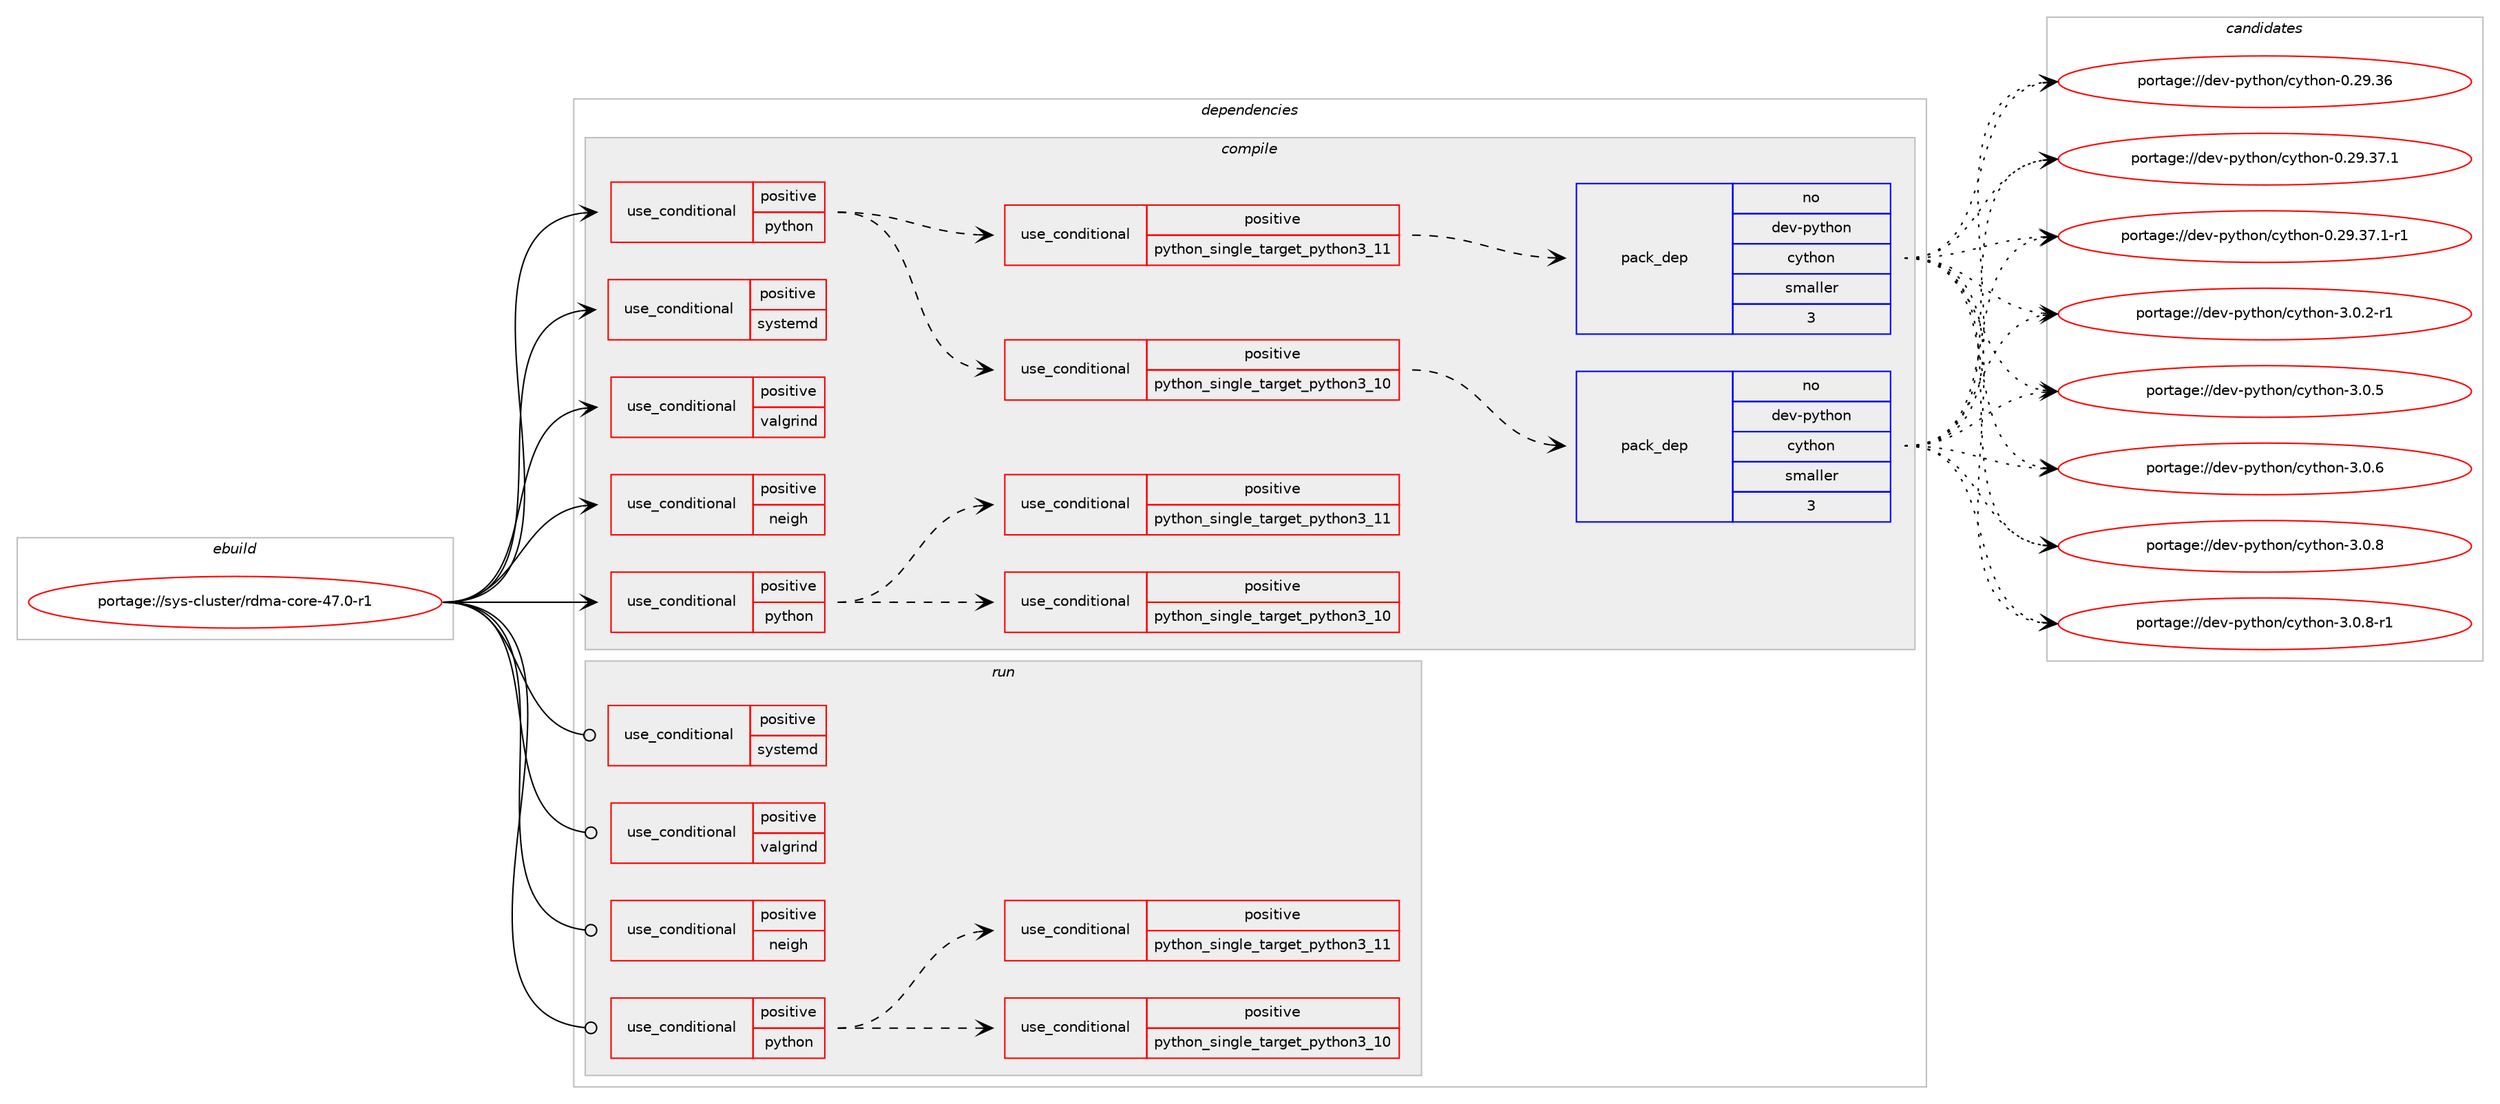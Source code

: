 digraph prolog {

# *************
# Graph options
# *************

newrank=true;
concentrate=true;
compound=true;
graph [rankdir=LR,fontname=Helvetica,fontsize=10,ranksep=1.5];#, ranksep=2.5, nodesep=0.2];
edge  [arrowhead=vee];
node  [fontname=Helvetica,fontsize=10];

# **********
# The ebuild
# **********

subgraph cluster_leftcol {
color=gray;
rank=same;
label=<<i>ebuild</i>>;
id [label="portage://sys-cluster/rdma-core-47.0-r1", color=red, width=4, href="../sys-cluster/rdma-core-47.0-r1.svg"];
}

# ****************
# The dependencies
# ****************

subgraph cluster_midcol {
color=gray;
label=<<i>dependencies</i>>;
subgraph cluster_compile {
fillcolor="#eeeeee";
style=filled;
label=<<i>compile</i>>;
subgraph cond10811 {
dependency15251 [label=<<TABLE BORDER="0" CELLBORDER="1" CELLSPACING="0" CELLPADDING="4"><TR><TD ROWSPAN="3" CELLPADDING="10">use_conditional</TD></TR><TR><TD>positive</TD></TR><TR><TD>neigh</TD></TR></TABLE>>, shape=none, color=red];
# *** BEGIN UNKNOWN DEPENDENCY TYPE (TODO) ***
# dependency15251 -> package_dependency(portage://sys-cluster/rdma-core-47.0-r1,install,no,dev-libs,libnl,none,[,,],[slot(3)],[])
# *** END UNKNOWN DEPENDENCY TYPE (TODO) ***

}
id:e -> dependency15251:w [weight=20,style="solid",arrowhead="vee"];
subgraph cond10812 {
dependency15252 [label=<<TABLE BORDER="0" CELLBORDER="1" CELLSPACING="0" CELLPADDING="4"><TR><TD ROWSPAN="3" CELLPADDING="10">use_conditional</TD></TR><TR><TD>positive</TD></TR><TR><TD>python</TD></TR></TABLE>>, shape=none, color=red];
subgraph cond10813 {
dependency15253 [label=<<TABLE BORDER="0" CELLBORDER="1" CELLSPACING="0" CELLPADDING="4"><TR><TD ROWSPAN="3" CELLPADDING="10">use_conditional</TD></TR><TR><TD>positive</TD></TR><TR><TD>python_single_target_python3_10</TD></TR></TABLE>>, shape=none, color=red];
# *** BEGIN UNKNOWN DEPENDENCY TYPE (TODO) ***
# dependency15253 -> package_dependency(portage://sys-cluster/rdma-core-47.0-r1,install,no,dev-lang,python,none,[,,],[slot(3.10)],[])
# *** END UNKNOWN DEPENDENCY TYPE (TODO) ***

}
dependency15252:e -> dependency15253:w [weight=20,style="dashed",arrowhead="vee"];
subgraph cond10814 {
dependency15254 [label=<<TABLE BORDER="0" CELLBORDER="1" CELLSPACING="0" CELLPADDING="4"><TR><TD ROWSPAN="3" CELLPADDING="10">use_conditional</TD></TR><TR><TD>positive</TD></TR><TR><TD>python_single_target_python3_11</TD></TR></TABLE>>, shape=none, color=red];
# *** BEGIN UNKNOWN DEPENDENCY TYPE (TODO) ***
# dependency15254 -> package_dependency(portage://sys-cluster/rdma-core-47.0-r1,install,no,dev-lang,python,none,[,,],[slot(3.11)],[])
# *** END UNKNOWN DEPENDENCY TYPE (TODO) ***

}
dependency15252:e -> dependency15254:w [weight=20,style="dashed",arrowhead="vee"];
}
id:e -> dependency15252:w [weight=20,style="solid",arrowhead="vee"];
subgraph cond10815 {
dependency15255 [label=<<TABLE BORDER="0" CELLBORDER="1" CELLSPACING="0" CELLPADDING="4"><TR><TD ROWSPAN="3" CELLPADDING="10">use_conditional</TD></TR><TR><TD>positive</TD></TR><TR><TD>python</TD></TR></TABLE>>, shape=none, color=red];
subgraph cond10816 {
dependency15256 [label=<<TABLE BORDER="0" CELLBORDER="1" CELLSPACING="0" CELLPADDING="4"><TR><TD ROWSPAN="3" CELLPADDING="10">use_conditional</TD></TR><TR><TD>positive</TD></TR><TR><TD>python_single_target_python3_10</TD></TR></TABLE>>, shape=none, color=red];
subgraph pack4294 {
dependency15257 [label=<<TABLE BORDER="0" CELLBORDER="1" CELLSPACING="0" CELLPADDING="4" WIDTH="220"><TR><TD ROWSPAN="6" CELLPADDING="30">pack_dep</TD></TR><TR><TD WIDTH="110">no</TD></TR><TR><TD>dev-python</TD></TR><TR><TD>cython</TD></TR><TR><TD>smaller</TD></TR><TR><TD>3</TD></TR></TABLE>>, shape=none, color=blue];
}
dependency15256:e -> dependency15257:w [weight=20,style="dashed",arrowhead="vee"];
}
dependency15255:e -> dependency15256:w [weight=20,style="dashed",arrowhead="vee"];
subgraph cond10817 {
dependency15258 [label=<<TABLE BORDER="0" CELLBORDER="1" CELLSPACING="0" CELLPADDING="4"><TR><TD ROWSPAN="3" CELLPADDING="10">use_conditional</TD></TR><TR><TD>positive</TD></TR><TR><TD>python_single_target_python3_11</TD></TR></TABLE>>, shape=none, color=red];
subgraph pack4295 {
dependency15259 [label=<<TABLE BORDER="0" CELLBORDER="1" CELLSPACING="0" CELLPADDING="4" WIDTH="220"><TR><TD ROWSPAN="6" CELLPADDING="30">pack_dep</TD></TR><TR><TD WIDTH="110">no</TD></TR><TR><TD>dev-python</TD></TR><TR><TD>cython</TD></TR><TR><TD>smaller</TD></TR><TR><TD>3</TD></TR></TABLE>>, shape=none, color=blue];
}
dependency15258:e -> dependency15259:w [weight=20,style="dashed",arrowhead="vee"];
}
dependency15255:e -> dependency15258:w [weight=20,style="dashed",arrowhead="vee"];
}
id:e -> dependency15255:w [weight=20,style="solid",arrowhead="vee"];
subgraph cond10818 {
dependency15260 [label=<<TABLE BORDER="0" CELLBORDER="1" CELLSPACING="0" CELLPADDING="4"><TR><TD ROWSPAN="3" CELLPADDING="10">use_conditional</TD></TR><TR><TD>positive</TD></TR><TR><TD>systemd</TD></TR></TABLE>>, shape=none, color=red];
# *** BEGIN UNKNOWN DEPENDENCY TYPE (TODO) ***
# dependency15260 -> package_dependency(portage://sys-cluster/rdma-core-47.0-r1,install,no,sys-apps,systemd,none,[,,],any_same_slot,[])
# *** END UNKNOWN DEPENDENCY TYPE (TODO) ***

}
id:e -> dependency15260:w [weight=20,style="solid",arrowhead="vee"];
subgraph cond10819 {
dependency15261 [label=<<TABLE BORDER="0" CELLBORDER="1" CELLSPACING="0" CELLPADDING="4"><TR><TD ROWSPAN="3" CELLPADDING="10">use_conditional</TD></TR><TR><TD>positive</TD></TR><TR><TD>valgrind</TD></TR></TABLE>>, shape=none, color=red];
# *** BEGIN UNKNOWN DEPENDENCY TYPE (TODO) ***
# dependency15261 -> package_dependency(portage://sys-cluster/rdma-core-47.0-r1,install,no,dev-debug,valgrind,none,[,,],[],[])
# *** END UNKNOWN DEPENDENCY TYPE (TODO) ***

}
id:e -> dependency15261:w [weight=20,style="solid",arrowhead="vee"];
# *** BEGIN UNKNOWN DEPENDENCY TYPE (TODO) ***
# id -> package_dependency(portage://sys-cluster/rdma-core-47.0-r1,install,no,dev-lang,perl,none,[,,],any_same_slot,[])
# *** END UNKNOWN DEPENDENCY TYPE (TODO) ***

# *** BEGIN UNKNOWN DEPENDENCY TYPE (TODO) ***
# id -> package_dependency(portage://sys-cluster/rdma-core-47.0-r1,install,no,virtual,libudev,none,[,,],any_same_slot,[])
# *** END UNKNOWN DEPENDENCY TYPE (TODO) ***

}
subgraph cluster_compileandrun {
fillcolor="#eeeeee";
style=filled;
label=<<i>compile and run</i>>;
}
subgraph cluster_run {
fillcolor="#eeeeee";
style=filled;
label=<<i>run</i>>;
subgraph cond10820 {
dependency15262 [label=<<TABLE BORDER="0" CELLBORDER="1" CELLSPACING="0" CELLPADDING="4"><TR><TD ROWSPAN="3" CELLPADDING="10">use_conditional</TD></TR><TR><TD>positive</TD></TR><TR><TD>neigh</TD></TR></TABLE>>, shape=none, color=red];
# *** BEGIN UNKNOWN DEPENDENCY TYPE (TODO) ***
# dependency15262 -> package_dependency(portage://sys-cluster/rdma-core-47.0-r1,run,no,dev-libs,libnl,none,[,,],[slot(3)],[])
# *** END UNKNOWN DEPENDENCY TYPE (TODO) ***

}
id:e -> dependency15262:w [weight=20,style="solid",arrowhead="odot"];
subgraph cond10821 {
dependency15263 [label=<<TABLE BORDER="0" CELLBORDER="1" CELLSPACING="0" CELLPADDING="4"><TR><TD ROWSPAN="3" CELLPADDING="10">use_conditional</TD></TR><TR><TD>positive</TD></TR><TR><TD>python</TD></TR></TABLE>>, shape=none, color=red];
subgraph cond10822 {
dependency15264 [label=<<TABLE BORDER="0" CELLBORDER="1" CELLSPACING="0" CELLPADDING="4"><TR><TD ROWSPAN="3" CELLPADDING="10">use_conditional</TD></TR><TR><TD>positive</TD></TR><TR><TD>python_single_target_python3_10</TD></TR></TABLE>>, shape=none, color=red];
# *** BEGIN UNKNOWN DEPENDENCY TYPE (TODO) ***
# dependency15264 -> package_dependency(portage://sys-cluster/rdma-core-47.0-r1,run,no,dev-lang,python,none,[,,],[slot(3.10)],[])
# *** END UNKNOWN DEPENDENCY TYPE (TODO) ***

}
dependency15263:e -> dependency15264:w [weight=20,style="dashed",arrowhead="vee"];
subgraph cond10823 {
dependency15265 [label=<<TABLE BORDER="0" CELLBORDER="1" CELLSPACING="0" CELLPADDING="4"><TR><TD ROWSPAN="3" CELLPADDING="10">use_conditional</TD></TR><TR><TD>positive</TD></TR><TR><TD>python_single_target_python3_11</TD></TR></TABLE>>, shape=none, color=red];
# *** BEGIN UNKNOWN DEPENDENCY TYPE (TODO) ***
# dependency15265 -> package_dependency(portage://sys-cluster/rdma-core-47.0-r1,run,no,dev-lang,python,none,[,,],[slot(3.11)],[])
# *** END UNKNOWN DEPENDENCY TYPE (TODO) ***

}
dependency15263:e -> dependency15265:w [weight=20,style="dashed",arrowhead="vee"];
}
id:e -> dependency15263:w [weight=20,style="solid",arrowhead="odot"];
subgraph cond10824 {
dependency15266 [label=<<TABLE BORDER="0" CELLBORDER="1" CELLSPACING="0" CELLPADDING="4"><TR><TD ROWSPAN="3" CELLPADDING="10">use_conditional</TD></TR><TR><TD>positive</TD></TR><TR><TD>systemd</TD></TR></TABLE>>, shape=none, color=red];
# *** BEGIN UNKNOWN DEPENDENCY TYPE (TODO) ***
# dependency15266 -> package_dependency(portage://sys-cluster/rdma-core-47.0-r1,run,no,sys-apps,systemd,none,[,,],any_same_slot,[])
# *** END UNKNOWN DEPENDENCY TYPE (TODO) ***

}
id:e -> dependency15266:w [weight=20,style="solid",arrowhead="odot"];
subgraph cond10825 {
dependency15267 [label=<<TABLE BORDER="0" CELLBORDER="1" CELLSPACING="0" CELLPADDING="4"><TR><TD ROWSPAN="3" CELLPADDING="10">use_conditional</TD></TR><TR><TD>positive</TD></TR><TR><TD>valgrind</TD></TR></TABLE>>, shape=none, color=red];
# *** BEGIN UNKNOWN DEPENDENCY TYPE (TODO) ***
# dependency15267 -> package_dependency(portage://sys-cluster/rdma-core-47.0-r1,run,no,dev-debug,valgrind,none,[,,],[],[])
# *** END UNKNOWN DEPENDENCY TYPE (TODO) ***

}
id:e -> dependency15267:w [weight=20,style="solid",arrowhead="odot"];
# *** BEGIN UNKNOWN DEPENDENCY TYPE (TODO) ***
# id -> package_dependency(portage://sys-cluster/rdma-core-47.0-r1,run,no,dev-lang,perl,none,[,,],any_same_slot,[])
# *** END UNKNOWN DEPENDENCY TYPE (TODO) ***

# *** BEGIN UNKNOWN DEPENDENCY TYPE (TODO) ***
# id -> package_dependency(portage://sys-cluster/rdma-core-47.0-r1,run,no,virtual,libudev,none,[,,],any_same_slot,[])
# *** END UNKNOWN DEPENDENCY TYPE (TODO) ***

# *** BEGIN UNKNOWN DEPENDENCY TYPE (TODO) ***
# id -> package_dependency(portage://sys-cluster/rdma-core-47.0-r1,run,weak,sys-fabric,ibacm,none,[,,],[],[])
# *** END UNKNOWN DEPENDENCY TYPE (TODO) ***

# *** BEGIN UNKNOWN DEPENDENCY TYPE (TODO) ***
# id -> package_dependency(portage://sys-cluster/rdma-core-47.0-r1,run,weak,sys-fabric,infiniband-diags,none,[,,],[],[])
# *** END UNKNOWN DEPENDENCY TYPE (TODO) ***

# *** BEGIN UNKNOWN DEPENDENCY TYPE (TODO) ***
# id -> package_dependency(portage://sys-cluster/rdma-core-47.0-r1,run,weak,sys-fabric,infinipath-psm,none,[,,],[],[])
# *** END UNKNOWN DEPENDENCY TYPE (TODO) ***

# *** BEGIN UNKNOWN DEPENDENCY TYPE (TODO) ***
# id -> package_dependency(portage://sys-cluster/rdma-core-47.0-r1,run,weak,sys-fabric,libcxgb3,none,[,,],[],[])
# *** END UNKNOWN DEPENDENCY TYPE (TODO) ***

# *** BEGIN UNKNOWN DEPENDENCY TYPE (TODO) ***
# id -> package_dependency(portage://sys-cluster/rdma-core-47.0-r1,run,weak,sys-fabric,libcxgb4,none,[,,],[],[])
# *** END UNKNOWN DEPENDENCY TYPE (TODO) ***

# *** BEGIN UNKNOWN DEPENDENCY TYPE (TODO) ***
# id -> package_dependency(portage://sys-cluster/rdma-core-47.0-r1,run,weak,sys-fabric,libibmad,none,[,,],[],[])
# *** END UNKNOWN DEPENDENCY TYPE (TODO) ***

# *** BEGIN UNKNOWN DEPENDENCY TYPE (TODO) ***
# id -> package_dependency(portage://sys-cluster/rdma-core-47.0-r1,run,weak,sys-fabric,libibumad,none,[,,],[],[])
# *** END UNKNOWN DEPENDENCY TYPE (TODO) ***

# *** BEGIN UNKNOWN DEPENDENCY TYPE (TODO) ***
# id -> package_dependency(portage://sys-cluster/rdma-core-47.0-r1,run,weak,sys-fabric,libibverbs,none,[,,],[],[])
# *** END UNKNOWN DEPENDENCY TYPE (TODO) ***

# *** BEGIN UNKNOWN DEPENDENCY TYPE (TODO) ***
# id -> package_dependency(portage://sys-cluster/rdma-core-47.0-r1,run,weak,sys-fabric,libmlx4,none,[,,],[],[])
# *** END UNKNOWN DEPENDENCY TYPE (TODO) ***

# *** BEGIN UNKNOWN DEPENDENCY TYPE (TODO) ***
# id -> package_dependency(portage://sys-cluster/rdma-core-47.0-r1,run,weak,sys-fabric,libmlx5,none,[,,],[],[])
# *** END UNKNOWN DEPENDENCY TYPE (TODO) ***

# *** BEGIN UNKNOWN DEPENDENCY TYPE (TODO) ***
# id -> package_dependency(portage://sys-cluster/rdma-core-47.0-r1,run,weak,sys-fabric,libmthca,none,[,,],[],[])
# *** END UNKNOWN DEPENDENCY TYPE (TODO) ***

# *** BEGIN UNKNOWN DEPENDENCY TYPE (TODO) ***
# id -> package_dependency(portage://sys-cluster/rdma-core-47.0-r1,run,weak,sys-fabric,libnes,none,[,,],[],[])
# *** END UNKNOWN DEPENDENCY TYPE (TODO) ***

# *** BEGIN UNKNOWN DEPENDENCY TYPE (TODO) ***
# id -> package_dependency(portage://sys-cluster/rdma-core-47.0-r1,run,weak,sys-fabric,libocrdma,none,[,,],[],[])
# *** END UNKNOWN DEPENDENCY TYPE (TODO) ***

# *** BEGIN UNKNOWN DEPENDENCY TYPE (TODO) ***
# id -> package_dependency(portage://sys-cluster/rdma-core-47.0-r1,run,weak,sys-fabric,librdmacm,none,[,,],[],[])
# *** END UNKNOWN DEPENDENCY TYPE (TODO) ***

# *** BEGIN UNKNOWN DEPENDENCY TYPE (TODO) ***
# id -> package_dependency(portage://sys-cluster/rdma-core-47.0-r1,run,weak,sys-fabric,srptools,none,[,,],[],[])
# *** END UNKNOWN DEPENDENCY TYPE (TODO) ***

}
}

# **************
# The candidates
# **************

subgraph cluster_choices {
rank=same;
color=gray;
label=<<i>candidates</i>>;

subgraph choice4294 {
color=black;
nodesep=1;
choice1001011184511212111610411111047991211161041111104548465057465154 [label="portage://dev-python/cython-0.29.36", color=red, width=4,href="../dev-python/cython-0.29.36.svg"];
choice10010111845112121116104111110479912111610411111045484650574651554649 [label="portage://dev-python/cython-0.29.37.1", color=red, width=4,href="../dev-python/cython-0.29.37.1.svg"];
choice100101118451121211161041111104799121116104111110454846505746515546494511449 [label="portage://dev-python/cython-0.29.37.1-r1", color=red, width=4,href="../dev-python/cython-0.29.37.1-r1.svg"];
choice1001011184511212111610411111047991211161041111104551464846504511449 [label="portage://dev-python/cython-3.0.2-r1", color=red, width=4,href="../dev-python/cython-3.0.2-r1.svg"];
choice100101118451121211161041111104799121116104111110455146484653 [label="portage://dev-python/cython-3.0.5", color=red, width=4,href="../dev-python/cython-3.0.5.svg"];
choice100101118451121211161041111104799121116104111110455146484654 [label="portage://dev-python/cython-3.0.6", color=red, width=4,href="../dev-python/cython-3.0.6.svg"];
choice100101118451121211161041111104799121116104111110455146484656 [label="portage://dev-python/cython-3.0.8", color=red, width=4,href="../dev-python/cython-3.0.8.svg"];
choice1001011184511212111610411111047991211161041111104551464846564511449 [label="portage://dev-python/cython-3.0.8-r1", color=red, width=4,href="../dev-python/cython-3.0.8-r1.svg"];
dependency15257:e -> choice1001011184511212111610411111047991211161041111104548465057465154:w [style=dotted,weight="100"];
dependency15257:e -> choice10010111845112121116104111110479912111610411111045484650574651554649:w [style=dotted,weight="100"];
dependency15257:e -> choice100101118451121211161041111104799121116104111110454846505746515546494511449:w [style=dotted,weight="100"];
dependency15257:e -> choice1001011184511212111610411111047991211161041111104551464846504511449:w [style=dotted,weight="100"];
dependency15257:e -> choice100101118451121211161041111104799121116104111110455146484653:w [style=dotted,weight="100"];
dependency15257:e -> choice100101118451121211161041111104799121116104111110455146484654:w [style=dotted,weight="100"];
dependency15257:e -> choice100101118451121211161041111104799121116104111110455146484656:w [style=dotted,weight="100"];
dependency15257:e -> choice1001011184511212111610411111047991211161041111104551464846564511449:w [style=dotted,weight="100"];
}
subgraph choice4295 {
color=black;
nodesep=1;
choice1001011184511212111610411111047991211161041111104548465057465154 [label="portage://dev-python/cython-0.29.36", color=red, width=4,href="../dev-python/cython-0.29.36.svg"];
choice10010111845112121116104111110479912111610411111045484650574651554649 [label="portage://dev-python/cython-0.29.37.1", color=red, width=4,href="../dev-python/cython-0.29.37.1.svg"];
choice100101118451121211161041111104799121116104111110454846505746515546494511449 [label="portage://dev-python/cython-0.29.37.1-r1", color=red, width=4,href="../dev-python/cython-0.29.37.1-r1.svg"];
choice1001011184511212111610411111047991211161041111104551464846504511449 [label="portage://dev-python/cython-3.0.2-r1", color=red, width=4,href="../dev-python/cython-3.0.2-r1.svg"];
choice100101118451121211161041111104799121116104111110455146484653 [label="portage://dev-python/cython-3.0.5", color=red, width=4,href="../dev-python/cython-3.0.5.svg"];
choice100101118451121211161041111104799121116104111110455146484654 [label="portage://dev-python/cython-3.0.6", color=red, width=4,href="../dev-python/cython-3.0.6.svg"];
choice100101118451121211161041111104799121116104111110455146484656 [label="portage://dev-python/cython-3.0.8", color=red, width=4,href="../dev-python/cython-3.0.8.svg"];
choice1001011184511212111610411111047991211161041111104551464846564511449 [label="portage://dev-python/cython-3.0.8-r1", color=red, width=4,href="../dev-python/cython-3.0.8-r1.svg"];
dependency15259:e -> choice1001011184511212111610411111047991211161041111104548465057465154:w [style=dotted,weight="100"];
dependency15259:e -> choice10010111845112121116104111110479912111610411111045484650574651554649:w [style=dotted,weight="100"];
dependency15259:e -> choice100101118451121211161041111104799121116104111110454846505746515546494511449:w [style=dotted,weight="100"];
dependency15259:e -> choice1001011184511212111610411111047991211161041111104551464846504511449:w [style=dotted,weight="100"];
dependency15259:e -> choice100101118451121211161041111104799121116104111110455146484653:w [style=dotted,weight="100"];
dependency15259:e -> choice100101118451121211161041111104799121116104111110455146484654:w [style=dotted,weight="100"];
dependency15259:e -> choice100101118451121211161041111104799121116104111110455146484656:w [style=dotted,weight="100"];
dependency15259:e -> choice1001011184511212111610411111047991211161041111104551464846564511449:w [style=dotted,weight="100"];
}
}

}
